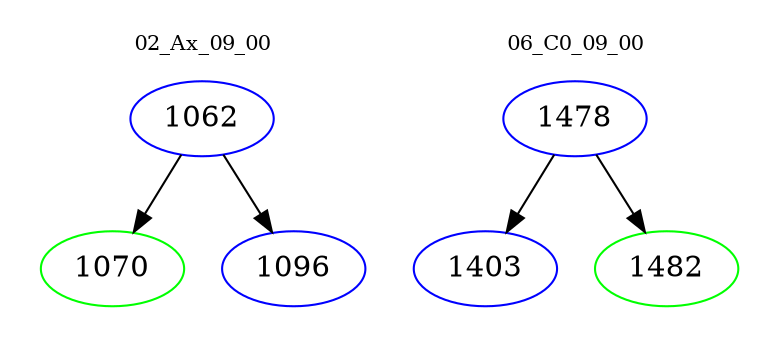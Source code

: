 digraph{
subgraph cluster_0 {
color = white
label = "02_Ax_09_00";
fontsize=10;
T0_1062 [label="1062", color="blue"]
T0_1062 -> T0_1070 [color="black"]
T0_1070 [label="1070", color="green"]
T0_1062 -> T0_1096 [color="black"]
T0_1096 [label="1096", color="blue"]
}
subgraph cluster_1 {
color = white
label = "06_C0_09_00";
fontsize=10;
T1_1478 [label="1478", color="blue"]
T1_1478 -> T1_1403 [color="black"]
T1_1403 [label="1403", color="blue"]
T1_1478 -> T1_1482 [color="black"]
T1_1482 [label="1482", color="green"]
}
}
